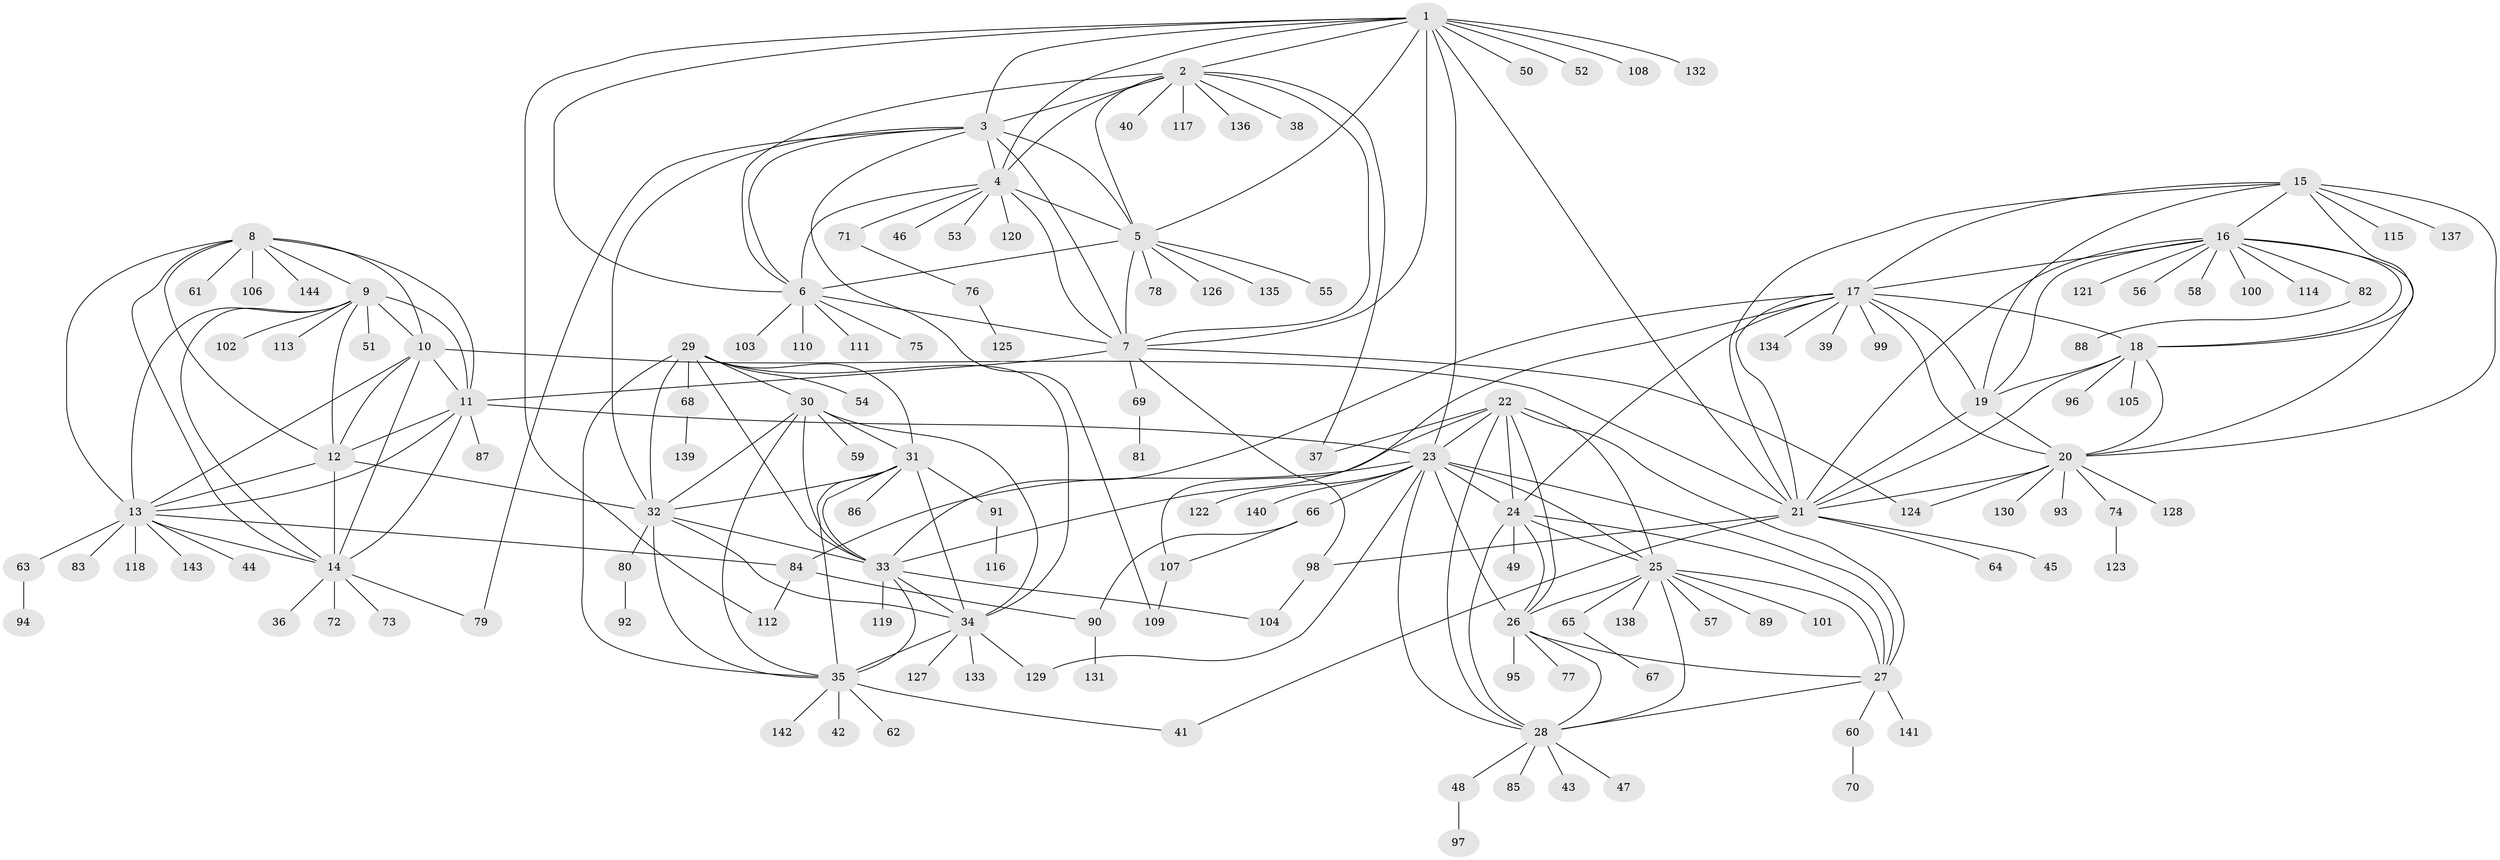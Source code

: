 // Generated by graph-tools (version 1.1) at 2025/37/03/09/25 02:37:42]
// undirected, 144 vertices, 236 edges
graph export_dot {
graph [start="1"]
  node [color=gray90,style=filled];
  1;
  2;
  3;
  4;
  5;
  6;
  7;
  8;
  9;
  10;
  11;
  12;
  13;
  14;
  15;
  16;
  17;
  18;
  19;
  20;
  21;
  22;
  23;
  24;
  25;
  26;
  27;
  28;
  29;
  30;
  31;
  32;
  33;
  34;
  35;
  36;
  37;
  38;
  39;
  40;
  41;
  42;
  43;
  44;
  45;
  46;
  47;
  48;
  49;
  50;
  51;
  52;
  53;
  54;
  55;
  56;
  57;
  58;
  59;
  60;
  61;
  62;
  63;
  64;
  65;
  66;
  67;
  68;
  69;
  70;
  71;
  72;
  73;
  74;
  75;
  76;
  77;
  78;
  79;
  80;
  81;
  82;
  83;
  84;
  85;
  86;
  87;
  88;
  89;
  90;
  91;
  92;
  93;
  94;
  95;
  96;
  97;
  98;
  99;
  100;
  101;
  102;
  103;
  104;
  105;
  106;
  107;
  108;
  109;
  110;
  111;
  112;
  113;
  114;
  115;
  116;
  117;
  118;
  119;
  120;
  121;
  122;
  123;
  124;
  125;
  126;
  127;
  128;
  129;
  130;
  131;
  132;
  133;
  134;
  135;
  136;
  137;
  138;
  139;
  140;
  141;
  142;
  143;
  144;
  1 -- 2;
  1 -- 3;
  1 -- 4;
  1 -- 5;
  1 -- 6;
  1 -- 7;
  1 -- 21;
  1 -- 23;
  1 -- 50;
  1 -- 52;
  1 -- 108;
  1 -- 112;
  1 -- 132;
  2 -- 3;
  2 -- 4;
  2 -- 5;
  2 -- 6;
  2 -- 7;
  2 -- 37;
  2 -- 38;
  2 -- 40;
  2 -- 117;
  2 -- 136;
  3 -- 4;
  3 -- 5;
  3 -- 6;
  3 -- 7;
  3 -- 32;
  3 -- 79;
  3 -- 109;
  4 -- 5;
  4 -- 6;
  4 -- 7;
  4 -- 46;
  4 -- 53;
  4 -- 71;
  4 -- 120;
  5 -- 6;
  5 -- 7;
  5 -- 55;
  5 -- 78;
  5 -- 126;
  5 -- 135;
  6 -- 7;
  6 -- 75;
  6 -- 103;
  6 -- 110;
  6 -- 111;
  7 -- 11;
  7 -- 69;
  7 -- 98;
  7 -- 124;
  8 -- 9;
  8 -- 10;
  8 -- 11;
  8 -- 12;
  8 -- 13;
  8 -- 14;
  8 -- 61;
  8 -- 106;
  8 -- 144;
  9 -- 10;
  9 -- 11;
  9 -- 12;
  9 -- 13;
  9 -- 14;
  9 -- 51;
  9 -- 102;
  9 -- 113;
  10 -- 11;
  10 -- 12;
  10 -- 13;
  10 -- 14;
  10 -- 21;
  11 -- 12;
  11 -- 13;
  11 -- 14;
  11 -- 23;
  11 -- 87;
  12 -- 13;
  12 -- 14;
  12 -- 32;
  13 -- 14;
  13 -- 44;
  13 -- 63;
  13 -- 83;
  13 -- 84;
  13 -- 118;
  13 -- 143;
  14 -- 36;
  14 -- 72;
  14 -- 73;
  14 -- 79;
  15 -- 16;
  15 -- 17;
  15 -- 18;
  15 -- 19;
  15 -- 20;
  15 -- 21;
  15 -- 115;
  15 -- 137;
  16 -- 17;
  16 -- 18;
  16 -- 19;
  16 -- 20;
  16 -- 21;
  16 -- 56;
  16 -- 58;
  16 -- 82;
  16 -- 100;
  16 -- 114;
  16 -- 121;
  17 -- 18;
  17 -- 19;
  17 -- 20;
  17 -- 21;
  17 -- 24;
  17 -- 33;
  17 -- 39;
  17 -- 99;
  17 -- 107;
  17 -- 134;
  18 -- 19;
  18 -- 20;
  18 -- 21;
  18 -- 96;
  18 -- 105;
  19 -- 20;
  19 -- 21;
  20 -- 21;
  20 -- 74;
  20 -- 93;
  20 -- 124;
  20 -- 128;
  20 -- 130;
  21 -- 41;
  21 -- 45;
  21 -- 64;
  21 -- 98;
  22 -- 23;
  22 -- 24;
  22 -- 25;
  22 -- 26;
  22 -- 27;
  22 -- 28;
  22 -- 33;
  22 -- 37;
  23 -- 24;
  23 -- 25;
  23 -- 26;
  23 -- 27;
  23 -- 28;
  23 -- 66;
  23 -- 84;
  23 -- 122;
  23 -- 129;
  23 -- 140;
  24 -- 25;
  24 -- 26;
  24 -- 27;
  24 -- 28;
  24 -- 49;
  25 -- 26;
  25 -- 27;
  25 -- 28;
  25 -- 57;
  25 -- 65;
  25 -- 89;
  25 -- 101;
  25 -- 138;
  26 -- 27;
  26 -- 28;
  26 -- 77;
  26 -- 95;
  27 -- 28;
  27 -- 60;
  27 -- 141;
  28 -- 43;
  28 -- 47;
  28 -- 48;
  28 -- 85;
  29 -- 30;
  29 -- 31;
  29 -- 32;
  29 -- 33;
  29 -- 34;
  29 -- 35;
  29 -- 54;
  29 -- 68;
  30 -- 31;
  30 -- 32;
  30 -- 33;
  30 -- 34;
  30 -- 35;
  30 -- 59;
  31 -- 32;
  31 -- 33;
  31 -- 34;
  31 -- 35;
  31 -- 86;
  31 -- 91;
  32 -- 33;
  32 -- 34;
  32 -- 35;
  32 -- 80;
  33 -- 34;
  33 -- 35;
  33 -- 104;
  33 -- 119;
  34 -- 35;
  34 -- 127;
  34 -- 129;
  34 -- 133;
  35 -- 41;
  35 -- 42;
  35 -- 62;
  35 -- 142;
  48 -- 97;
  60 -- 70;
  63 -- 94;
  65 -- 67;
  66 -- 90;
  66 -- 107;
  68 -- 139;
  69 -- 81;
  71 -- 76;
  74 -- 123;
  76 -- 125;
  80 -- 92;
  82 -- 88;
  84 -- 90;
  84 -- 112;
  90 -- 131;
  91 -- 116;
  98 -- 104;
  107 -- 109;
}
